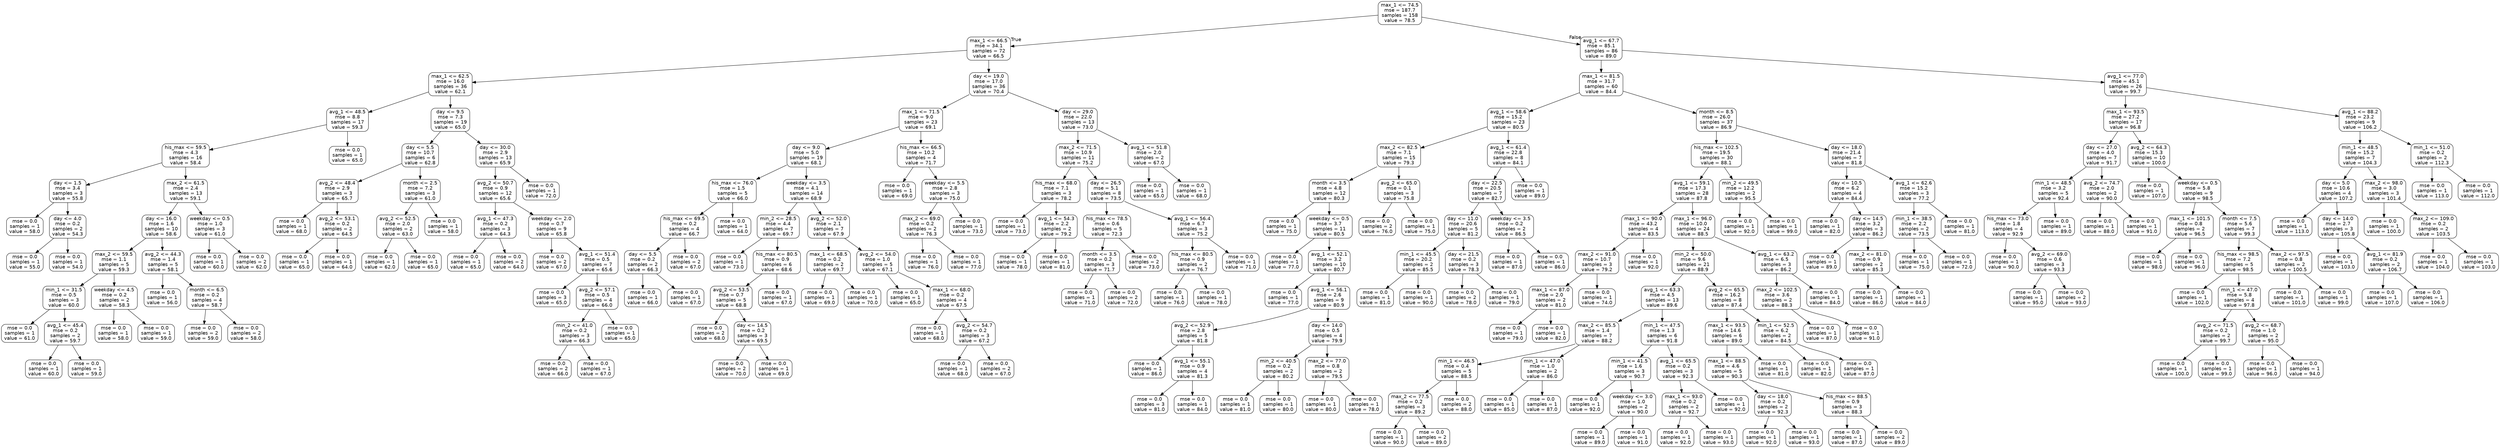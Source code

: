 digraph Tree {
node [shape=box, style="rounded", color="black", fontname=helvetica] ;
edge [fontname=helvetica] ;
0 [label="max_1 <= 74.5\nmse = 187.7\nsamples = 158\nvalue = 78.5"] ;
1 [label="max_1 <= 66.5\nmse = 34.1\nsamples = 72\nvalue = 66.5"] ;
0 -> 1 [labeldistance=2.5, labelangle=45, headlabel="True"] ;
2 [label="max_1 <= 62.5\nmse = 16.0\nsamples = 36\nvalue = 62.1"] ;
1 -> 2 ;
3 [label="avg_1 <= 48.5\nmse = 8.8\nsamples = 17\nvalue = 59.3"] ;
2 -> 3 ;
4 [label="his_max <= 59.5\nmse = 4.3\nsamples = 16\nvalue = 58.4"] ;
3 -> 4 ;
5 [label="day <= 1.5\nmse = 3.4\nsamples = 3\nvalue = 55.8"] ;
4 -> 5 ;
6 [label="mse = 0.0\nsamples = 1\nvalue = 58.0"] ;
5 -> 6 ;
7 [label="day <= 4.0\nmse = 0.2\nsamples = 2\nvalue = 54.3"] ;
5 -> 7 ;
8 [label="mse = 0.0\nsamples = 1\nvalue = 55.0"] ;
7 -> 8 ;
9 [label="mse = 0.0\nsamples = 1\nvalue = 54.0"] ;
7 -> 9 ;
10 [label="max_2 <= 61.5\nmse = 2.4\nsamples = 13\nvalue = 59.1"] ;
4 -> 10 ;
11 [label="day <= 16.0\nmse = 1.6\nsamples = 10\nvalue = 58.6"] ;
10 -> 11 ;
12 [label="max_2 <= 59.5\nmse = 1.1\nsamples = 5\nvalue = 59.3"] ;
11 -> 12 ;
13 [label="min_1 <= 31.5\nmse = 0.5\nsamples = 3\nvalue = 60.0"] ;
12 -> 13 ;
14 [label="mse = 0.0\nsamples = 1\nvalue = 61.0"] ;
13 -> 14 ;
15 [label="avg_1 <= 45.4\nmse = 0.2\nsamples = 2\nvalue = 59.7"] ;
13 -> 15 ;
16 [label="mse = 0.0\nsamples = 1\nvalue = 60.0"] ;
15 -> 16 ;
17 [label="mse = 0.0\nsamples = 1\nvalue = 59.0"] ;
15 -> 17 ;
18 [label="weekday <= 4.5\nmse = 0.2\nsamples = 2\nvalue = 58.3"] ;
12 -> 18 ;
19 [label="mse = 0.0\nsamples = 1\nvalue = 58.0"] ;
18 -> 19 ;
20 [label="mse = 0.0\nsamples = 1\nvalue = 59.0"] ;
18 -> 20 ;
21 [label="avg_2 <= 44.3\nmse = 1.4\nsamples = 5\nvalue = 58.1"] ;
11 -> 21 ;
22 [label="mse = 0.0\nsamples = 1\nvalue = 56.0"] ;
21 -> 22 ;
23 [label="month <= 6.5\nmse = 0.2\nsamples = 4\nvalue = 58.7"] ;
21 -> 23 ;
24 [label="mse = 0.0\nsamples = 2\nvalue = 59.0"] ;
23 -> 24 ;
25 [label="mse = 0.0\nsamples = 2\nvalue = 58.0"] ;
23 -> 25 ;
26 [label="weekday <= 0.5\nmse = 1.0\nsamples = 3\nvalue = 61.0"] ;
10 -> 26 ;
27 [label="mse = 0.0\nsamples = 1\nvalue = 60.0"] ;
26 -> 27 ;
28 [label="mse = 0.0\nsamples = 2\nvalue = 62.0"] ;
26 -> 28 ;
29 [label="mse = 0.0\nsamples = 1\nvalue = 65.0"] ;
3 -> 29 ;
30 [label="day <= 9.5\nmse = 7.3\nsamples = 19\nvalue = 65.0"] ;
2 -> 30 ;
31 [label="day <= 5.5\nmse = 10.7\nsamples = 6\nvalue = 62.8"] ;
30 -> 31 ;
32 [label="avg_2 <= 48.4\nmse = 2.9\nsamples = 3\nvalue = 65.7"] ;
31 -> 32 ;
33 [label="mse = 0.0\nsamples = 1\nvalue = 68.0"] ;
32 -> 33 ;
34 [label="avg_2 <= 53.1\nmse = 0.2\nsamples = 2\nvalue = 64.5"] ;
32 -> 34 ;
35 [label="mse = 0.0\nsamples = 1\nvalue = 65.0"] ;
34 -> 35 ;
36 [label="mse = 0.0\nsamples = 1\nvalue = 64.0"] ;
34 -> 36 ;
37 [label="month <= 2.5\nmse = 7.2\nsamples = 3\nvalue = 61.0"] ;
31 -> 37 ;
38 [label="avg_2 <= 52.5\nmse = 2.0\nsamples = 2\nvalue = 63.0"] ;
37 -> 38 ;
39 [label="mse = 0.0\nsamples = 1\nvalue = 62.0"] ;
38 -> 39 ;
40 [label="mse = 0.0\nsamples = 1\nvalue = 65.0"] ;
38 -> 40 ;
41 [label="mse = 0.0\nsamples = 1\nvalue = 58.0"] ;
37 -> 41 ;
42 [label="day <= 30.0\nmse = 2.9\nsamples = 13\nvalue = 65.9"] ;
30 -> 42 ;
43 [label="avg_2 <= 50.7\nmse = 0.9\nsamples = 12\nvalue = 65.6"] ;
42 -> 43 ;
44 [label="avg_1 <= 47.3\nmse = 0.2\nsamples = 3\nvalue = 64.3"] ;
43 -> 44 ;
45 [label="mse = 0.0\nsamples = 1\nvalue = 65.0"] ;
44 -> 45 ;
46 [label="mse = 0.0\nsamples = 2\nvalue = 64.0"] ;
44 -> 46 ;
47 [label="weekday <= 2.0\nmse = 0.7\nsamples = 9\nvalue = 65.8"] ;
43 -> 47 ;
48 [label="mse = 0.0\nsamples = 2\nvalue = 67.0"] ;
47 -> 48 ;
49 [label="avg_1 <= 51.4\nmse = 0.5\nsamples = 7\nvalue = 65.6"] ;
47 -> 49 ;
50 [label="mse = 0.0\nsamples = 3\nvalue = 65.0"] ;
49 -> 50 ;
51 [label="avg_2 <= 57.1\nmse = 0.5\nsamples = 4\nvalue = 66.0"] ;
49 -> 51 ;
52 [label="min_2 <= 41.0\nmse = 0.2\nsamples = 3\nvalue = 66.3"] ;
51 -> 52 ;
53 [label="mse = 0.0\nsamples = 2\nvalue = 66.0"] ;
52 -> 53 ;
54 [label="mse = 0.0\nsamples = 1\nvalue = 67.0"] ;
52 -> 54 ;
55 [label="mse = 0.0\nsamples = 1\nvalue = 65.0"] ;
51 -> 55 ;
56 [label="mse = 0.0\nsamples = 1\nvalue = 72.0"] ;
42 -> 56 ;
57 [label="day <= 19.0\nmse = 17.0\nsamples = 36\nvalue = 70.4"] ;
1 -> 57 ;
58 [label="max_1 <= 71.5\nmse = 9.0\nsamples = 23\nvalue = 69.1"] ;
57 -> 58 ;
59 [label="day <= 9.0\nmse = 5.0\nsamples = 19\nvalue = 68.1"] ;
58 -> 59 ;
60 [label="his_max <= 76.0\nmse = 1.5\nsamples = 5\nvalue = 66.0"] ;
59 -> 60 ;
61 [label="his_max <= 69.5\nmse = 0.2\nsamples = 4\nvalue = 66.7"] ;
60 -> 61 ;
62 [label="day <= 5.5\nmse = 0.2\nsamples = 2\nvalue = 66.3"] ;
61 -> 62 ;
63 [label="mse = 0.0\nsamples = 1\nvalue = 66.0"] ;
62 -> 63 ;
64 [label="mse = 0.0\nsamples = 1\nvalue = 67.0"] ;
62 -> 64 ;
65 [label="mse = 0.0\nsamples = 2\nvalue = 67.0"] ;
61 -> 65 ;
66 [label="mse = 0.0\nsamples = 1\nvalue = 64.0"] ;
60 -> 66 ;
67 [label="weekday <= 3.5\nmse = 4.1\nsamples = 14\nvalue = 68.9"] ;
59 -> 67 ;
68 [label="min_2 <= 28.5\nmse = 4.4\nsamples = 7\nvalue = 69.7"] ;
67 -> 68 ;
69 [label="mse = 0.0\nsamples = 1\nvalue = 73.0"] ;
68 -> 69 ;
70 [label="his_max <= 80.5\nmse = 0.9\nsamples = 6\nvalue = 68.6"] ;
68 -> 70 ;
71 [label="avg_2 <= 53.5\nmse = 0.7\nsamples = 5\nvalue = 68.8"] ;
70 -> 71 ;
72 [label="mse = 0.0\nsamples = 2\nvalue = 68.0"] ;
71 -> 72 ;
73 [label="day <= 14.5\nmse = 0.2\nsamples = 3\nvalue = 69.5"] ;
71 -> 73 ;
74 [label="mse = 0.0\nsamples = 2\nvalue = 70.0"] ;
73 -> 74 ;
75 [label="mse = 0.0\nsamples = 1\nvalue = 69.0"] ;
73 -> 75 ;
76 [label="mse = 0.0\nsamples = 1\nvalue = 67.0"] ;
70 -> 76 ;
77 [label="avg_2 <= 52.0\nmse = 2.1\nsamples = 7\nvalue = 67.9"] ;
67 -> 77 ;
78 [label="max_1 <= 68.5\nmse = 0.2\nsamples = 2\nvalue = 69.7"] ;
77 -> 78 ;
79 [label="mse = 0.0\nsamples = 1\nvalue = 69.0"] ;
78 -> 79 ;
80 [label="mse = 0.0\nsamples = 1\nvalue = 70.0"] ;
78 -> 80 ;
81 [label="avg_2 <= 54.0\nmse = 1.0\nsamples = 5\nvalue = 67.1"] ;
77 -> 81 ;
82 [label="mse = 0.0\nsamples = 1\nvalue = 65.0"] ;
81 -> 82 ;
83 [label="max_1 <= 68.0\nmse = 0.2\nsamples = 4\nvalue = 67.5"] ;
81 -> 83 ;
84 [label="mse = 0.0\nsamples = 1\nvalue = 68.0"] ;
83 -> 84 ;
85 [label="avg_2 <= 54.7\nmse = 0.2\nsamples = 3\nvalue = 67.2"] ;
83 -> 85 ;
86 [label="mse = 0.0\nsamples = 1\nvalue = 68.0"] ;
85 -> 86 ;
87 [label="mse = 0.0\nsamples = 2\nvalue = 67.0"] ;
85 -> 87 ;
88 [label="his_max <= 66.5\nmse = 10.2\nsamples = 4\nvalue = 71.7"] ;
58 -> 88 ;
89 [label="mse = 0.0\nsamples = 1\nvalue = 69.0"] ;
88 -> 89 ;
90 [label="weekday <= 5.5\nmse = 2.8\nsamples = 3\nvalue = 75.0"] ;
88 -> 90 ;
91 [label="max_2 <= 69.0\nmse = 0.2\nsamples = 2\nvalue = 76.3"] ;
90 -> 91 ;
92 [label="mse = 0.0\nsamples = 1\nvalue = 76.0"] ;
91 -> 92 ;
93 [label="mse = 0.0\nsamples = 1\nvalue = 77.0"] ;
91 -> 93 ;
94 [label="mse = 0.0\nsamples = 1\nvalue = 73.0"] ;
90 -> 94 ;
95 [label="day <= 29.0\nmse = 22.0\nsamples = 13\nvalue = 73.0"] ;
57 -> 95 ;
96 [label="max_2 <= 71.5\nmse = 10.9\nsamples = 11\nvalue = 75.2"] ;
95 -> 96 ;
97 [label="his_max <= 68.0\nmse = 7.1\nsamples = 3\nvalue = 78.2"] ;
96 -> 97 ;
98 [label="mse = 0.0\nsamples = 1\nvalue = 73.0"] ;
97 -> 98 ;
99 [label="avg_1 <= 54.3\nmse = 2.2\nsamples = 2\nvalue = 79.2"] ;
97 -> 99 ;
100 [label="mse = 0.0\nsamples = 1\nvalue = 78.0"] ;
99 -> 100 ;
101 [label="mse = 0.0\nsamples = 1\nvalue = 81.0"] ;
99 -> 101 ;
102 [label="day <= 26.5\nmse = 5.1\nsamples = 8\nvalue = 73.5"] ;
96 -> 102 ;
103 [label="his_max <= 78.5\nmse = 0.6\nsamples = 5\nvalue = 72.3"] ;
102 -> 103 ;
104 [label="month <= 3.5\nmse = 0.2\nsamples = 3\nvalue = 71.7"] ;
103 -> 104 ;
105 [label="mse = 0.0\nsamples = 1\nvalue = 71.0"] ;
104 -> 105 ;
106 [label="mse = 0.0\nsamples = 2\nvalue = 72.0"] ;
104 -> 106 ;
107 [label="mse = 0.0\nsamples = 2\nvalue = 73.0"] ;
103 -> 107 ;
108 [label="avg_1 <= 56.4\nmse = 6.7\nsamples = 3\nvalue = 75.2"] ;
102 -> 108 ;
109 [label="his_max <= 80.5\nmse = 0.9\nsamples = 2\nvalue = 76.7"] ;
108 -> 109 ;
110 [label="mse = 0.0\nsamples = 1\nvalue = 76.0"] ;
109 -> 110 ;
111 [label="mse = 0.0\nsamples = 1\nvalue = 78.0"] ;
109 -> 111 ;
112 [label="mse = 0.0\nsamples = 1\nvalue = 71.0"] ;
108 -> 112 ;
113 [label="avg_1 <= 51.8\nmse = 2.0\nsamples = 2\nvalue = 67.0"] ;
95 -> 113 ;
114 [label="mse = 0.0\nsamples = 1\nvalue = 65.0"] ;
113 -> 114 ;
115 [label="mse = 0.0\nsamples = 1\nvalue = 68.0"] ;
113 -> 115 ;
116 [label="avg_1 <= 67.7\nmse = 85.1\nsamples = 86\nvalue = 89.0"] ;
0 -> 116 [labeldistance=2.5, labelangle=-45, headlabel="False"] ;
117 [label="max_1 <= 81.5\nmse = 31.7\nsamples = 60\nvalue = 84.4"] ;
116 -> 117 ;
118 [label="avg_1 <= 58.6\nmse = 15.2\nsamples = 23\nvalue = 80.5"] ;
117 -> 118 ;
119 [label="max_2 <= 82.5\nmse = 7.1\nsamples = 15\nvalue = 79.3"] ;
118 -> 119 ;
120 [label="month <= 3.5\nmse = 4.8\nsamples = 12\nvalue = 80.3"] ;
119 -> 120 ;
121 [label="mse = 0.0\nsamples = 1\nvalue = 75.0"] ;
120 -> 121 ;
122 [label="weekday <= 0.5\nmse = 3.7\nsamples = 11\nvalue = 80.5"] ;
120 -> 122 ;
123 [label="mse = 0.0\nsamples = 1\nvalue = 77.0"] ;
122 -> 123 ;
124 [label="avg_1 <= 52.1\nmse = 3.2\nsamples = 10\nvalue = 80.7"] ;
122 -> 124 ;
125 [label="mse = 0.0\nsamples = 1\nvalue = 77.0"] ;
124 -> 125 ;
126 [label="avg_1 <= 56.1\nmse = 2.6\nsamples = 9\nvalue = 80.9"] ;
124 -> 126 ;
127 [label="avg_2 <= 52.9\nmse = 2.8\nsamples = 5\nvalue = 81.8"] ;
126 -> 127 ;
128 [label="mse = 0.0\nsamples = 1\nvalue = 86.0"] ;
127 -> 128 ;
129 [label="avg_1 <= 55.1\nmse = 0.9\nsamples = 4\nvalue = 81.3"] ;
127 -> 129 ;
130 [label="mse = 0.0\nsamples = 3\nvalue = 81.0"] ;
129 -> 130 ;
131 [label="mse = 0.0\nsamples = 1\nvalue = 84.0"] ;
129 -> 131 ;
132 [label="day <= 14.0\nmse = 0.5\nsamples = 4\nvalue = 79.9"] ;
126 -> 132 ;
133 [label="min_2 <= 40.5\nmse = 0.2\nsamples = 2\nvalue = 80.2"] ;
132 -> 133 ;
134 [label="mse = 0.0\nsamples = 1\nvalue = 81.0"] ;
133 -> 134 ;
135 [label="mse = 0.0\nsamples = 1\nvalue = 80.0"] ;
133 -> 135 ;
136 [label="max_2 <= 77.0\nmse = 0.8\nsamples = 2\nvalue = 79.5"] ;
132 -> 136 ;
137 [label="mse = 0.0\nsamples = 1\nvalue = 80.0"] ;
136 -> 137 ;
138 [label="mse = 0.0\nsamples = 1\nvalue = 78.0"] ;
136 -> 138 ;
139 [label="avg_2 <= 65.0\nmse = 0.1\nsamples = 3\nvalue = 75.8"] ;
119 -> 139 ;
140 [label="mse = 0.0\nsamples = 2\nvalue = 76.0"] ;
139 -> 140 ;
141 [label="mse = 0.0\nsamples = 1\nvalue = 75.0"] ;
139 -> 141 ;
142 [label="avg_1 <= 61.4\nmse = 22.8\nsamples = 8\nvalue = 84.1"] ;
118 -> 142 ;
143 [label="day <= 22.5\nmse = 20.5\nsamples = 7\nvalue = 82.7"] ;
142 -> 143 ;
144 [label="day <= 11.0\nmse = 20.6\nsamples = 5\nvalue = 81.2"] ;
143 -> 144 ;
145 [label="min_1 <= 45.5\nmse = 20.2\nsamples = 2\nvalue = 85.5"] ;
144 -> 145 ;
146 [label="mse = 0.0\nsamples = 1\nvalue = 81.0"] ;
145 -> 146 ;
147 [label="mse = 0.0\nsamples = 1\nvalue = 90.0"] ;
145 -> 147 ;
148 [label="day <= 21.5\nmse = 0.2\nsamples = 3\nvalue = 78.3"] ;
144 -> 148 ;
149 [label="mse = 0.0\nsamples = 2\nvalue = 78.0"] ;
148 -> 149 ;
150 [label="mse = 0.0\nsamples = 1\nvalue = 79.0"] ;
148 -> 150 ;
151 [label="weekday <= 3.5\nmse = 0.2\nsamples = 2\nvalue = 86.5"] ;
143 -> 151 ;
152 [label="mse = 0.0\nsamples = 1\nvalue = 87.0"] ;
151 -> 152 ;
153 [label="mse = 0.0\nsamples = 1\nvalue = 86.0"] ;
151 -> 153 ;
154 [label="mse = 0.0\nsamples = 1\nvalue = 89.0"] ;
142 -> 154 ;
155 [label="month <= 8.5\nmse = 26.0\nsamples = 37\nvalue = 86.9"] ;
117 -> 155 ;
156 [label="his_max <= 102.5\nmse = 19.5\nsamples = 30\nvalue = 88.1"] ;
155 -> 156 ;
157 [label="avg_1 <= 59.1\nmse = 17.3\nsamples = 28\nvalue = 87.8"] ;
156 -> 157 ;
158 [label="max_1 <= 90.0\nmse = 43.2\nsamples = 4\nvalue = 83.5"] ;
157 -> 158 ;
159 [label="max_2 <= 91.0\nmse = 10.7\nsamples = 3\nvalue = 79.2"] ;
158 -> 159 ;
160 [label="max_1 <= 87.0\nmse = 2.0\nsamples = 2\nvalue = 81.0"] ;
159 -> 160 ;
161 [label="mse = 0.0\nsamples = 1\nvalue = 79.0"] ;
160 -> 161 ;
162 [label="mse = 0.0\nsamples = 1\nvalue = 82.0"] ;
160 -> 162 ;
163 [label="mse = 0.0\nsamples = 1\nvalue = 74.0"] ;
159 -> 163 ;
164 [label="mse = 0.0\nsamples = 1\nvalue = 92.0"] ;
158 -> 164 ;
165 [label="max_1 <= 96.0\nmse = 10.0\nsamples = 24\nvalue = 88.5"] ;
157 -> 165 ;
166 [label="min_2 <= 50.0\nmse = 9.6\nsamples = 21\nvalue = 88.9"] ;
165 -> 166 ;
167 [label="avg_1 <= 63.3\nmse = 4.5\nsamples = 13\nvalue = 89.6"] ;
166 -> 167 ;
168 [label="max_2 <= 85.5\nmse = 1.4\nsamples = 7\nvalue = 88.2"] ;
167 -> 168 ;
169 [label="min_1 <= 46.5\nmse = 0.4\nsamples = 5\nvalue = 88.5"] ;
168 -> 169 ;
170 [label="max_2 <= 77.5\nmse = 0.2\nsamples = 3\nvalue = 89.2"] ;
169 -> 170 ;
171 [label="mse = 0.0\nsamples = 1\nvalue = 90.0"] ;
170 -> 171 ;
172 [label="mse = 0.0\nsamples = 2\nvalue = 89.0"] ;
170 -> 172 ;
173 [label="mse = 0.0\nsamples = 2\nvalue = 88.0"] ;
169 -> 173 ;
174 [label="min_1 <= 47.0\nmse = 1.0\nsamples = 2\nvalue = 86.0"] ;
168 -> 174 ;
175 [label="mse = 0.0\nsamples = 1\nvalue = 85.0"] ;
174 -> 175 ;
176 [label="mse = 0.0\nsamples = 1\nvalue = 87.0"] ;
174 -> 176 ;
177 [label="min_1 <= 47.5\nmse = 1.3\nsamples = 6\nvalue = 91.8"] ;
167 -> 177 ;
178 [label="min_1 <= 41.5\nmse = 1.6\nsamples = 3\nvalue = 90.7"] ;
177 -> 178 ;
179 [label="mse = 0.0\nsamples = 1\nvalue = 92.0"] ;
178 -> 179 ;
180 [label="weekday <= 3.0\nmse = 1.0\nsamples = 2\nvalue = 90.0"] ;
178 -> 180 ;
181 [label="mse = 0.0\nsamples = 1\nvalue = 89.0"] ;
180 -> 181 ;
182 [label="mse = 0.0\nsamples = 1\nvalue = 91.0"] ;
180 -> 182 ;
183 [label="avg_1 <= 65.5\nmse = 0.2\nsamples = 3\nvalue = 92.3"] ;
177 -> 183 ;
184 [label="max_1 <= 93.0\nmse = 0.2\nsamples = 2\nvalue = 92.7"] ;
183 -> 184 ;
185 [label="mse = 0.0\nsamples = 1\nvalue = 92.0"] ;
184 -> 185 ;
186 [label="mse = 0.0\nsamples = 1\nvalue = 93.0"] ;
184 -> 186 ;
187 [label="mse = 0.0\nsamples = 1\nvalue = 92.0"] ;
183 -> 187 ;
188 [label="avg_2 <= 65.5\nmse = 16.2\nsamples = 8\nvalue = 87.4"] ;
166 -> 188 ;
189 [label="max_1 <= 93.5\nmse = 14.6\nsamples = 6\nvalue = 89.0"] ;
188 -> 189 ;
190 [label="max_1 <= 88.5\nmse = 4.6\nsamples = 5\nvalue = 90.3"] ;
189 -> 190 ;
191 [label="day <= 18.0\nmse = 0.2\nsamples = 2\nvalue = 92.3"] ;
190 -> 191 ;
192 [label="mse = 0.0\nsamples = 1\nvalue = 92.0"] ;
191 -> 192 ;
193 [label="mse = 0.0\nsamples = 1\nvalue = 93.0"] ;
191 -> 193 ;
194 [label="his_max <= 88.5\nmse = 0.9\nsamples = 3\nvalue = 88.3"] ;
190 -> 194 ;
195 [label="mse = 0.0\nsamples = 1\nvalue = 87.0"] ;
194 -> 195 ;
196 [label="mse = 0.0\nsamples = 2\nvalue = 89.0"] ;
194 -> 196 ;
197 [label="mse = 0.0\nsamples = 1\nvalue = 81.0"] ;
189 -> 197 ;
198 [label="min_1 <= 52.5\nmse = 6.2\nsamples = 2\nvalue = 84.5"] ;
188 -> 198 ;
199 [label="mse = 0.0\nsamples = 1\nvalue = 82.0"] ;
198 -> 199 ;
200 [label="mse = 0.0\nsamples = 1\nvalue = 87.0"] ;
198 -> 200 ;
201 [label="avg_1 <= 63.2\nmse = 6.5\nsamples = 3\nvalue = 86.2"] ;
165 -> 201 ;
202 [label="max_2 <= 102.5\nmse = 3.6\nsamples = 2\nvalue = 88.3"] ;
201 -> 202 ;
203 [label="mse = 0.0\nsamples = 1\nvalue = 87.0"] ;
202 -> 203 ;
204 [label="mse = 0.0\nsamples = 1\nvalue = 91.0"] ;
202 -> 204 ;
205 [label="mse = 0.0\nsamples = 1\nvalue = 84.0"] ;
201 -> 205 ;
206 [label="min_2 <= 49.5\nmse = 12.2\nsamples = 2\nvalue = 95.5"] ;
156 -> 206 ;
207 [label="mse = 0.0\nsamples = 1\nvalue = 92.0"] ;
206 -> 207 ;
208 [label="mse = 0.0\nsamples = 1\nvalue = 99.0"] ;
206 -> 208 ;
209 [label="day <= 18.0\nmse = 21.4\nsamples = 7\nvalue = 81.8"] ;
155 -> 209 ;
210 [label="day <= 10.5\nmse = 6.2\nsamples = 4\nvalue = 84.4"] ;
209 -> 210 ;
211 [label="mse = 0.0\nsamples = 1\nvalue = 82.0"] ;
210 -> 211 ;
212 [label="day <= 14.5\nmse = 3.2\nsamples = 3\nvalue = 86.2"] ;
210 -> 212 ;
213 [label="mse = 0.0\nsamples = 1\nvalue = 89.0"] ;
212 -> 213 ;
214 [label="max_2 <= 81.0\nmse = 0.9\nsamples = 2\nvalue = 85.3"] ;
212 -> 214 ;
215 [label="mse = 0.0\nsamples = 1\nvalue = 86.0"] ;
214 -> 215 ;
216 [label="mse = 0.0\nsamples = 1\nvalue = 84.0"] ;
214 -> 216 ;
217 [label="avg_1 <= 62.6\nmse = 15.2\nsamples = 3\nvalue = 77.2"] ;
209 -> 217 ;
218 [label="min_1 <= 38.5\nmse = 2.2\nsamples = 2\nvalue = 73.5"] ;
217 -> 218 ;
219 [label="mse = 0.0\nsamples = 1\nvalue = 75.0"] ;
218 -> 219 ;
220 [label="mse = 0.0\nsamples = 1\nvalue = 72.0"] ;
218 -> 220 ;
221 [label="mse = 0.0\nsamples = 1\nvalue = 81.0"] ;
217 -> 221 ;
222 [label="avg_1 <= 77.0\nmse = 45.1\nsamples = 26\nvalue = 99.7"] ;
116 -> 222 ;
223 [label="max_1 <= 93.5\nmse = 27.2\nsamples = 17\nvalue = 96.8"] ;
222 -> 223 ;
224 [label="day <= 27.0\nmse = 4.0\nsamples = 7\nvalue = 91.7"] ;
223 -> 224 ;
225 [label="min_1 <= 48.5\nmse = 3.2\nsamples = 5\nvalue = 92.4"] ;
224 -> 225 ;
226 [label="his_max <= 73.0\nmse = 1.8\nsamples = 4\nvalue = 92.9"] ;
225 -> 226 ;
227 [label="mse = 0.0\nsamples = 1\nvalue = 90.0"] ;
226 -> 227 ;
228 [label="avg_2 <= 69.0\nmse = 0.6\nsamples = 3\nvalue = 93.3"] ;
226 -> 228 ;
229 [label="mse = 0.0\nsamples = 1\nvalue = 95.0"] ;
228 -> 229 ;
230 [label="mse = 0.0\nsamples = 2\nvalue = 93.0"] ;
228 -> 230 ;
231 [label="mse = 0.0\nsamples = 1\nvalue = 89.0"] ;
225 -> 231 ;
232 [label="avg_2 <= 74.7\nmse = 2.0\nsamples = 2\nvalue = 90.0"] ;
224 -> 232 ;
233 [label="mse = 0.0\nsamples = 1\nvalue = 88.0"] ;
232 -> 233 ;
234 [label="mse = 0.0\nsamples = 1\nvalue = 91.0"] ;
232 -> 234 ;
235 [label="avg_2 <= 64.3\nmse = 15.3\nsamples = 10\nvalue = 100.0"] ;
223 -> 235 ;
236 [label="mse = 0.0\nsamples = 1\nvalue = 107.0"] ;
235 -> 236 ;
237 [label="weekday <= 0.5\nmse = 5.8\nsamples = 9\nvalue = 98.5"] ;
235 -> 237 ;
238 [label="max_1 <= 101.5\nmse = 0.8\nsamples = 2\nvalue = 96.5"] ;
237 -> 238 ;
239 [label="mse = 0.0\nsamples = 1\nvalue = 98.0"] ;
238 -> 239 ;
240 [label="mse = 0.0\nsamples = 1\nvalue = 96.0"] ;
238 -> 240 ;
241 [label="month <= 7.5\nmse = 5.6\nsamples = 7\nvalue = 99.3"] ;
237 -> 241 ;
242 [label="his_max <= 98.5\nmse = 7.2\nsamples = 5\nvalue = 98.5"] ;
241 -> 242 ;
243 [label="mse = 0.0\nsamples = 1\nvalue = 102.0"] ;
242 -> 243 ;
244 [label="min_1 <= 47.0\nmse = 5.8\nsamples = 4\nvalue = 97.8"] ;
242 -> 244 ;
245 [label="avg_2 <= 71.5\nmse = 0.2\nsamples = 2\nvalue = 99.7"] ;
244 -> 245 ;
246 [label="mse = 0.0\nsamples = 1\nvalue = 100.0"] ;
245 -> 246 ;
247 [label="mse = 0.0\nsamples = 1\nvalue = 99.0"] ;
245 -> 247 ;
248 [label="avg_2 <= 68.7\nmse = 1.0\nsamples = 2\nvalue = 95.0"] ;
244 -> 248 ;
249 [label="mse = 0.0\nsamples = 1\nvalue = 96.0"] ;
248 -> 249 ;
250 [label="mse = 0.0\nsamples = 1\nvalue = 94.0"] ;
248 -> 250 ;
251 [label="max_2 <= 97.5\nmse = 0.8\nsamples = 2\nvalue = 100.5"] ;
241 -> 251 ;
252 [label="mse = 0.0\nsamples = 1\nvalue = 101.0"] ;
251 -> 252 ;
253 [label="mse = 0.0\nsamples = 1\nvalue = 99.0"] ;
251 -> 253 ;
254 [label="avg_1 <= 88.2\nmse = 23.2\nsamples = 9\nvalue = 106.2"] ;
222 -> 254 ;
255 [label="min_1 <= 48.5\nmse = 15.2\nsamples = 7\nvalue = 104.3"] ;
254 -> 255 ;
256 [label="day <= 5.0\nmse = 10.6\nsamples = 4\nvalue = 107.2"] ;
255 -> 256 ;
257 [label="mse = 0.0\nsamples = 1\nvalue = 113.0"] ;
256 -> 257 ;
258 [label="day <= 14.0\nmse = 2.7\nsamples = 3\nvalue = 105.8"] ;
256 -> 258 ;
259 [label="mse = 0.0\nsamples = 1\nvalue = 103.0"] ;
258 -> 259 ;
260 [label="avg_1 <= 81.9\nmse = 0.2\nsamples = 2\nvalue = 106.7"] ;
258 -> 260 ;
261 [label="mse = 0.0\nsamples = 1\nvalue = 107.0"] ;
260 -> 261 ;
262 [label="mse = 0.0\nsamples = 1\nvalue = 106.0"] ;
260 -> 262 ;
263 [label="max_2 <= 98.0\nmse = 3.0\nsamples = 3\nvalue = 101.4"] ;
255 -> 263 ;
264 [label="mse = 0.0\nsamples = 1\nvalue = 100.0"] ;
263 -> 264 ;
265 [label="max_2 <= 109.0\nmse = 0.2\nsamples = 2\nvalue = 103.5"] ;
263 -> 265 ;
266 [label="mse = 0.0\nsamples = 1\nvalue = 104.0"] ;
265 -> 266 ;
267 [label="mse = 0.0\nsamples = 1\nvalue = 103.0"] ;
265 -> 267 ;
268 [label="min_1 <= 51.0\nmse = 0.2\nsamples = 2\nvalue = 112.3"] ;
254 -> 268 ;
269 [label="mse = 0.0\nsamples = 1\nvalue = 113.0"] ;
268 -> 269 ;
270 [label="mse = 0.0\nsamples = 1\nvalue = 112.0"] ;
268 -> 270 ;
}